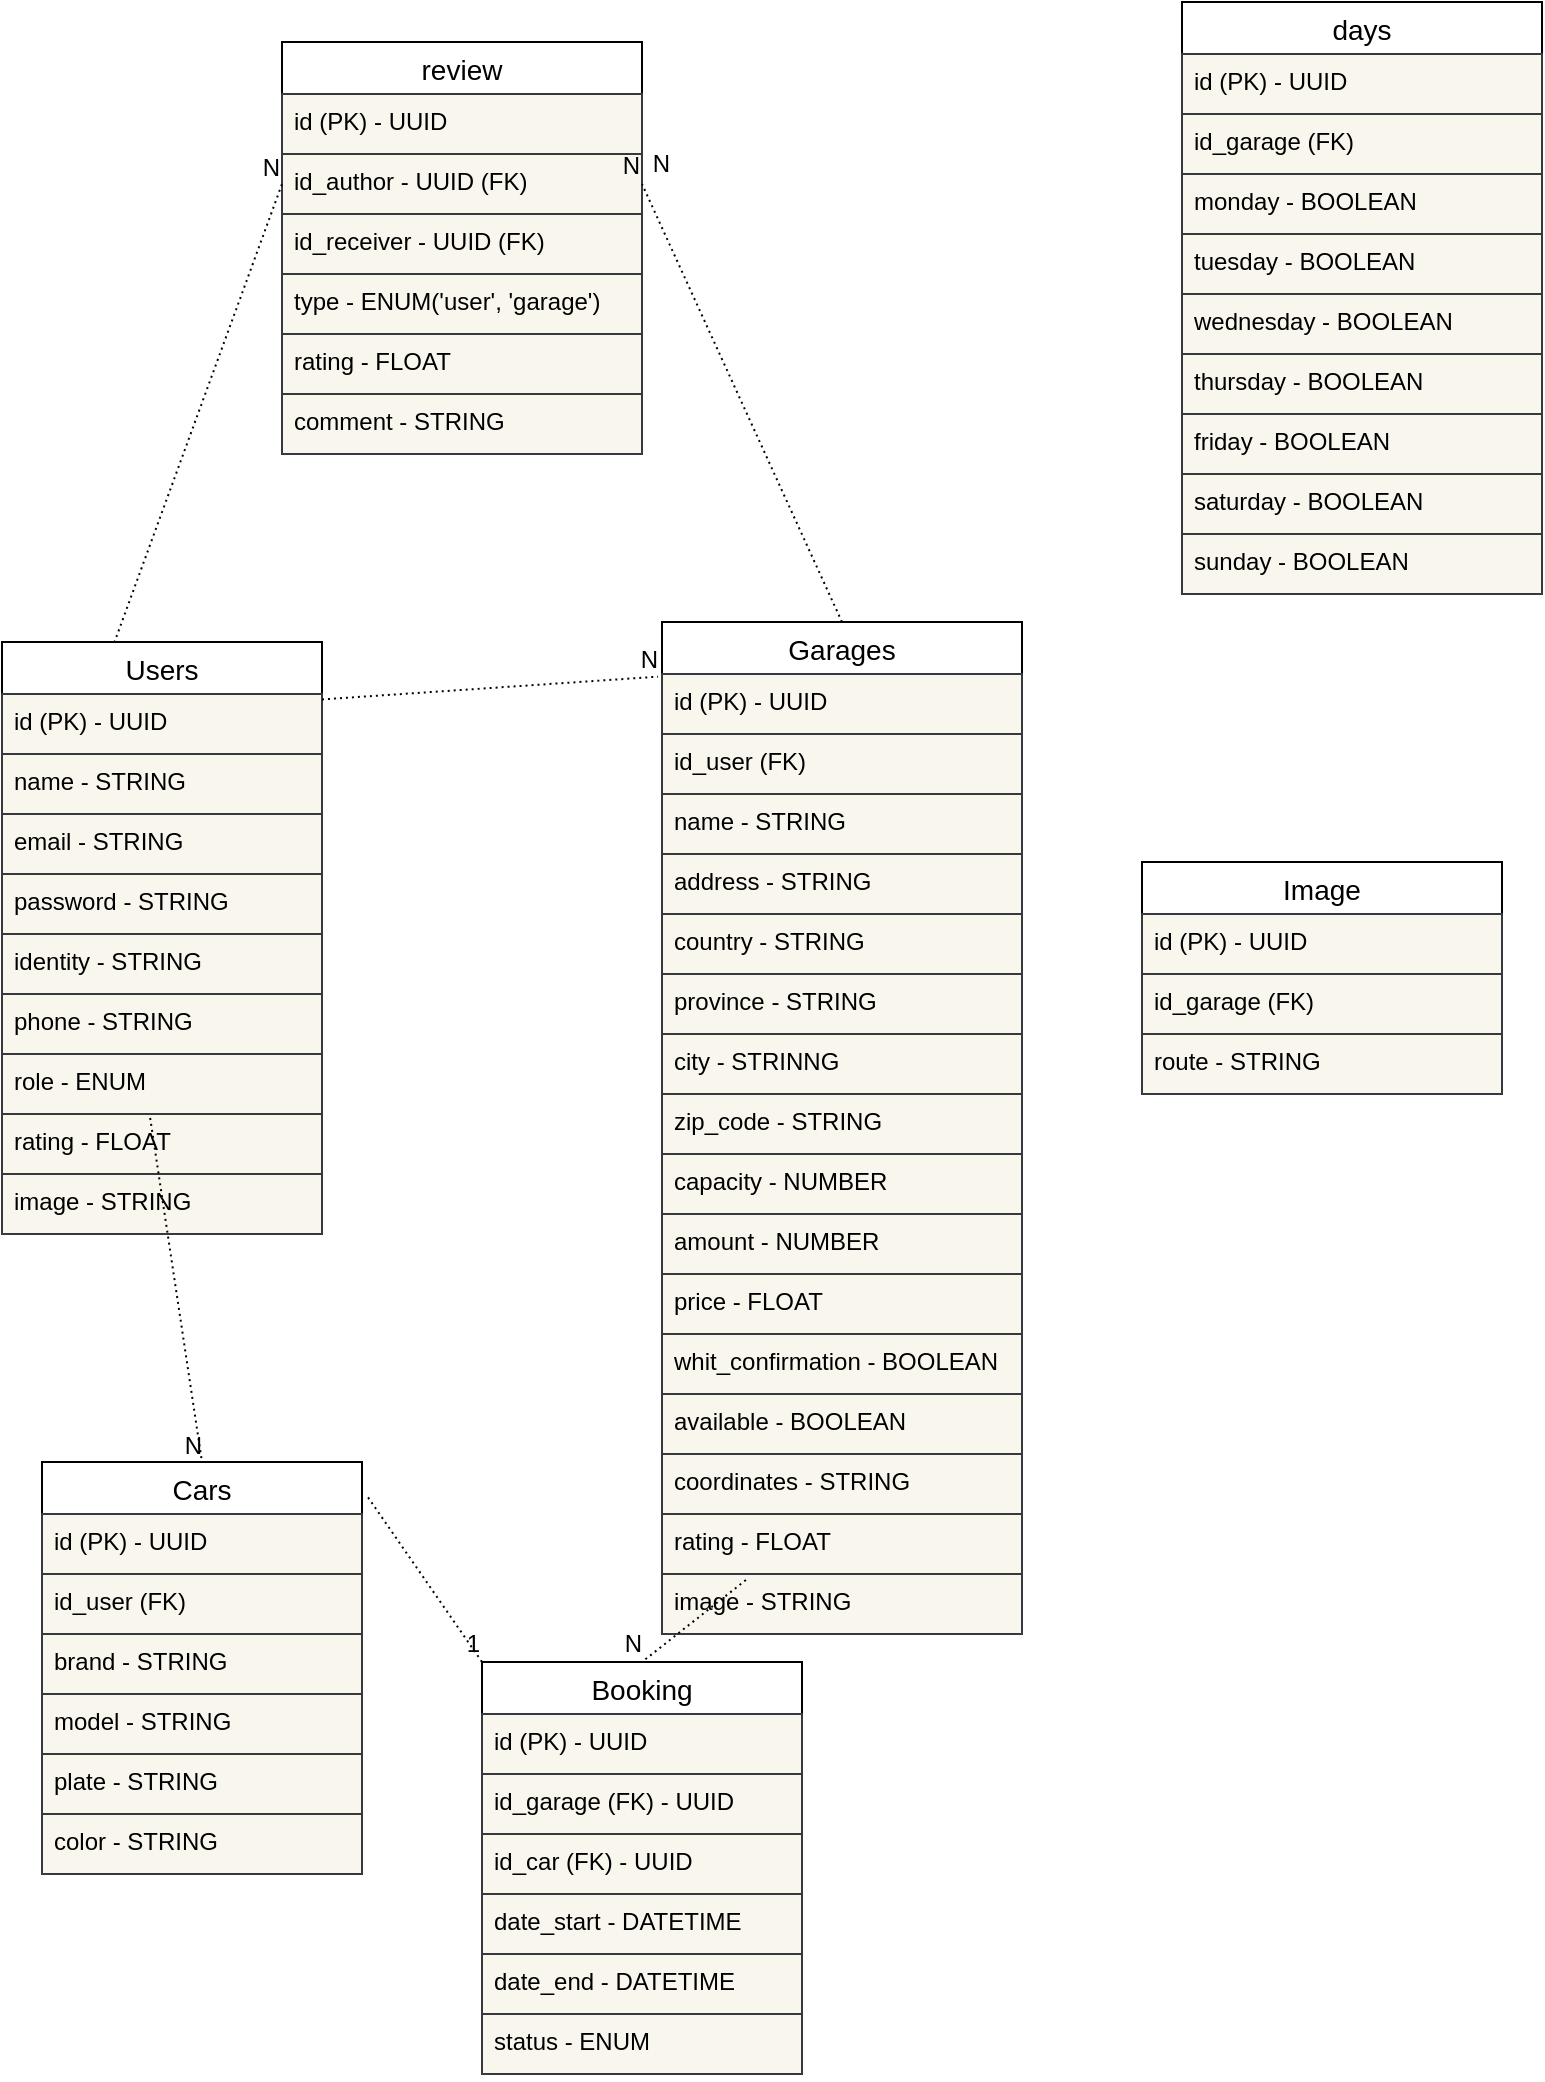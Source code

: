 <mxfile>
    <diagram id="y5MbdNihEDRnPPYHcjbd" name="Page-1">
        <mxGraphModel dx="1511" dy="566" grid="1" gridSize="10" guides="1" tooltips="1" connect="1" arrows="1" fold="1" page="1" pageScale="1" pageWidth="850" pageHeight="1100" math="0" shadow="0">
            <root>
                <mxCell id="0"/>
                <mxCell id="1" parent="0"/>
                <mxCell id="2" value="Users" style="swimlane;fontStyle=0;childLayout=stackLayout;horizontal=1;startSize=26;horizontalStack=0;resizeParent=1;resizeParentMax=0;resizeLast=0;collapsible=1;marginBottom=0;align=center;fontSize=14;" parent="1" vertex="1">
                    <mxGeometry x="50" y="330" width="160" height="296" as="geometry"/>
                </mxCell>
                <mxCell id="24" value="id (PK) - UUID" style="text;strokeColor=#36393d;fillColor=#f9f7ed;spacingLeft=4;spacingRight=4;overflow=hidden;rotatable=0;points=[[0,0.5],[1,0.5]];portConstraint=eastwest;fontSize=12;fontColor=#000000;" parent="2" vertex="1">
                    <mxGeometry y="26" width="160" height="30" as="geometry"/>
                </mxCell>
                <mxCell id="4" value="name - STRING" style="text;strokeColor=#36393d;fillColor=#f9f7ed;spacingLeft=4;spacingRight=4;overflow=hidden;rotatable=0;points=[[0,0.5],[1,0.5]];portConstraint=eastwest;fontSize=12;fontColor=#000000;" parent="2" vertex="1">
                    <mxGeometry y="56" width="160" height="30" as="geometry"/>
                </mxCell>
                <mxCell id="3" value="email - STRING    " style="text;strokeColor=#36393d;fillColor=#f9f7ed;spacingLeft=4;spacingRight=4;overflow=hidden;rotatable=0;points=[[0,0.5],[1,0.5]];portConstraint=eastwest;fontSize=12;fontColor=#000000;" parent="2" vertex="1">
                    <mxGeometry y="86" width="160" height="30" as="geometry"/>
                </mxCell>
                <mxCell id="5" value="password - STRING" style="text;strokeColor=#36393d;fillColor=#f9f7ed;spacingLeft=4;spacingRight=4;overflow=hidden;rotatable=0;points=[[0,0.5],[1,0.5]];portConstraint=eastwest;fontSize=12;fontColor=#000000;" parent="2" vertex="1">
                    <mxGeometry y="116" width="160" height="30" as="geometry"/>
                </mxCell>
                <mxCell id="101" value="identity - STRING&#10;" style="text;strokeColor=#36393d;fillColor=#f9f7ed;spacingLeft=4;spacingRight=4;overflow=hidden;rotatable=0;points=[[0,0.5],[1,0.5]];portConstraint=eastwest;fontSize=12;fontColor=#000000;" parent="2" vertex="1">
                    <mxGeometry y="146" width="160" height="30" as="geometry"/>
                </mxCell>
                <mxCell id="23" value="phone - STRING" style="text;strokeColor=#36393d;fillColor=#f9f7ed;spacingLeft=4;spacingRight=4;overflow=hidden;rotatable=0;points=[[0,0.5],[1,0.5]];portConstraint=eastwest;fontSize=12;fontColor=#000000;" parent="2" vertex="1">
                    <mxGeometry y="176" width="160" height="30" as="geometry"/>
                </mxCell>
                <mxCell id="30" value="role - ENUM" style="text;strokeColor=#36393d;fillColor=#f9f7ed;spacingLeft=4;spacingRight=4;overflow=hidden;rotatable=0;points=[[0,0.5],[1,0.5]];portConstraint=eastwest;fontSize=12;fontColor=#000000;" parent="2" vertex="1">
                    <mxGeometry y="206" width="160" height="30" as="geometry"/>
                </mxCell>
                <mxCell id="58" value="rating - FLOAT" style="text;strokeColor=#36393d;fillColor=#f9f7ed;spacingLeft=4;spacingRight=4;overflow=hidden;rotatable=0;points=[[0,0.5],[1,0.5]];portConstraint=eastwest;fontSize=12;fontColor=#000000;" parent="2" vertex="1">
                    <mxGeometry y="236" width="160" height="30" as="geometry"/>
                </mxCell>
                <mxCell id="59" value="image - STRING" style="text;strokeColor=#36393d;fillColor=#f9f7ed;spacingLeft=4;spacingRight=4;overflow=hidden;rotatable=0;points=[[0,0.5],[1,0.5]];portConstraint=eastwest;fontSize=12;fontColor=#000000;" parent="2" vertex="1">
                    <mxGeometry y="266" width="160" height="30" as="geometry"/>
                </mxCell>
                <mxCell id="15" value="Garages" style="swimlane;fontStyle=0;childLayout=stackLayout;horizontal=1;startSize=26;horizontalStack=0;resizeParent=1;resizeParentMax=0;resizeLast=0;collapsible=1;marginBottom=0;align=center;fontSize=14;" parent="1" vertex="1">
                    <mxGeometry x="380" y="320" width="180" height="506" as="geometry"/>
                </mxCell>
                <mxCell id="31" value="id (PK) - UUID" style="text;strokeColor=#36393d;fillColor=#f9f7ed;spacingLeft=4;spacingRight=4;overflow=hidden;rotatable=0;points=[[0,0.5],[1,0.5]];portConstraint=eastwest;fontSize=12;fontColor=#000000;" parent="15" vertex="1">
                    <mxGeometry y="26" width="180" height="30" as="geometry"/>
                </mxCell>
                <mxCell id="53" value="id_user (FK)" style="text;strokeColor=#36393d;fillColor=#f9f7ed;spacingLeft=4;spacingRight=4;overflow=hidden;rotatable=0;points=[[0,0.5],[1,0.5]];portConstraint=eastwest;fontSize=12;fontColor=#000000;" parent="15" vertex="1">
                    <mxGeometry y="56" width="180" height="30" as="geometry"/>
                </mxCell>
                <mxCell id="16" value="name - STRING" style="text;strokeColor=#36393d;fillColor=#f9f7ed;spacingLeft=4;spacingRight=4;overflow=hidden;rotatable=0;points=[[0,0.5],[1,0.5]];portConstraint=eastwest;fontSize=12;fontColor=#000000;" parent="15" vertex="1">
                    <mxGeometry y="86" width="180" height="30" as="geometry"/>
                </mxCell>
                <mxCell id="17" value="address - STRING" style="text;strokeColor=#36393d;fillColor=#f9f7ed;spacingLeft=4;spacingRight=4;overflow=hidden;rotatable=0;points=[[0,0.5],[1,0.5]];portConstraint=eastwest;fontSize=12;fontColor=#000000;" parent="15" vertex="1">
                    <mxGeometry y="116" width="180" height="30" as="geometry"/>
                </mxCell>
                <mxCell id="103" value="country - STRING" style="text;strokeColor=#36393d;fillColor=#f9f7ed;spacingLeft=4;spacingRight=4;overflow=hidden;rotatable=0;points=[[0,0.5],[1,0.5]];portConstraint=eastwest;fontSize=12;fontColor=#000000;" parent="15" vertex="1">
                    <mxGeometry y="146" width="180" height="30" as="geometry"/>
                </mxCell>
                <mxCell id="105" value="province - STRING" style="text;strokeColor=#36393d;fillColor=#f9f7ed;spacingLeft=4;spacingRight=4;overflow=hidden;rotatable=0;points=[[0,0.5],[1,0.5]];portConstraint=eastwest;fontSize=12;fontColor=#000000;" parent="15" vertex="1">
                    <mxGeometry y="176" width="180" height="30" as="geometry"/>
                </mxCell>
                <mxCell id="102" value="city - STRINNG" style="text;strokeColor=#36393d;fillColor=#f9f7ed;spacingLeft=4;spacingRight=4;overflow=hidden;rotatable=0;points=[[0,0.5],[1,0.5]];portConstraint=eastwest;fontSize=12;fontColor=#000000;" parent="15" vertex="1">
                    <mxGeometry y="206" width="180" height="30" as="geometry"/>
                </mxCell>
                <mxCell id="104" value="zip_code - STRING" style="text;strokeColor=#36393d;fillColor=#f9f7ed;spacingLeft=4;spacingRight=4;overflow=hidden;rotatable=0;points=[[0,0.5],[1,0.5]];portConstraint=eastwest;fontSize=12;fontColor=#000000;" parent="15" vertex="1">
                    <mxGeometry y="236" width="180" height="30" as="geometry"/>
                </mxCell>
                <mxCell id="18" value="capacity - NUMBER" style="text;strokeColor=#36393d;fillColor=#f9f7ed;spacingLeft=4;spacingRight=4;overflow=hidden;rotatable=0;points=[[0,0.5],[1,0.5]];portConstraint=eastwest;fontSize=12;fontColor=#000000;" parent="15" vertex="1">
                    <mxGeometry y="266" width="180" height="30" as="geometry"/>
                </mxCell>
                <mxCell id="25" value="amount - NUMBER" style="text;strokeColor=#36393d;fillColor=#f9f7ed;spacingLeft=4;spacingRight=4;overflow=hidden;rotatable=0;points=[[0,0.5],[1,0.5]];portConstraint=eastwest;fontSize=12;fontColor=#000000;" parent="15" vertex="1">
                    <mxGeometry y="296" width="180" height="30" as="geometry"/>
                </mxCell>
                <mxCell id="110" value="price - FLOAT" style="text;strokeColor=#36393d;fillColor=#f9f7ed;spacingLeft=4;spacingRight=4;overflow=hidden;rotatable=0;points=[[0,0.5],[1,0.5]];portConstraint=eastwest;fontSize=12;fontColor=#000000;" vertex="1" parent="15">
                    <mxGeometry y="326" width="180" height="30" as="geometry"/>
                </mxCell>
                <mxCell id="28" value="whit_confirmation - BOOLEAN" style="text;strokeColor=#36393d;fillColor=#f9f7ed;spacingLeft=4;spacingRight=4;overflow=hidden;rotatable=0;points=[[0,0.5],[1,0.5]];portConstraint=eastwest;fontSize=12;fontColor=#000000;" parent="15" vertex="1">
                    <mxGeometry y="356" width="180" height="30" as="geometry"/>
                </mxCell>
                <mxCell id="29" value="available - BOOLEAN" style="text;strokeColor=#36393d;fillColor=#f9f7ed;spacingLeft=4;spacingRight=4;overflow=hidden;rotatable=0;points=[[0,0.5],[1,0.5]];portConstraint=eastwest;fontSize=12;fontColor=#000000;" parent="15" vertex="1">
                    <mxGeometry y="386" width="180" height="30" as="geometry"/>
                </mxCell>
                <mxCell id="54" value="coordinates - STRING" style="text;strokeColor=#36393d;fillColor=#f9f7ed;spacingLeft=4;spacingRight=4;overflow=hidden;rotatable=0;points=[[0,0.5],[1,0.5]];portConstraint=eastwest;fontSize=12;fontColor=#000000;" parent="15" vertex="1">
                    <mxGeometry y="416" width="180" height="30" as="geometry"/>
                </mxCell>
                <mxCell id="55" value="rating - FLOAT" style="text;strokeColor=#36393d;fillColor=#f9f7ed;spacingLeft=4;spacingRight=4;overflow=hidden;rotatable=0;points=[[0,0.5],[1,0.5]];portConstraint=eastwest;fontSize=12;fontColor=#000000;" parent="15" vertex="1">
                    <mxGeometry y="446" width="180" height="30" as="geometry"/>
                </mxCell>
                <mxCell id="60" value="image - STRING" style="text;strokeColor=#36393d;fillColor=#f9f7ed;spacingLeft=4;spacingRight=4;overflow=hidden;rotatable=0;points=[[0,0.5],[1,0.5]];portConstraint=eastwest;fontSize=12;fontColor=#000000;" parent="15" vertex="1">
                    <mxGeometry y="476" width="180" height="30" as="geometry"/>
                </mxCell>
                <mxCell id="19" value="Cars" style="swimlane;fontStyle=0;childLayout=stackLayout;horizontal=1;startSize=26;horizontalStack=0;resizeParent=1;resizeParentMax=0;resizeLast=0;collapsible=1;marginBottom=0;align=center;fontSize=14;" parent="1" vertex="1">
                    <mxGeometry x="70" y="740" width="160" height="206" as="geometry"/>
                </mxCell>
                <mxCell id="20" value="id (PK) - UUID" style="text;strokeColor=#36393d;fillColor=#f9f7ed;spacingLeft=4;spacingRight=4;overflow=hidden;rotatable=0;points=[[0,0.5],[1,0.5]];portConstraint=eastwest;fontSize=12;fontColor=#000000;" parent="19" vertex="1">
                    <mxGeometry y="26" width="160" height="30" as="geometry"/>
                </mxCell>
                <mxCell id="52" value="id_user (FK)" style="text;strokeColor=#36393d;fillColor=#f9f7ed;spacingLeft=4;spacingRight=4;overflow=hidden;rotatable=0;points=[[0,0.5],[1,0.5]];portConstraint=eastwest;fontSize=12;fontColor=#000000;" parent="19" vertex="1">
                    <mxGeometry y="56" width="160" height="30" as="geometry"/>
                </mxCell>
                <mxCell id="79" value="brand - STRING" style="text;strokeColor=#36393d;fillColor=#f9f7ed;spacingLeft=4;spacingRight=4;overflow=hidden;rotatable=0;points=[[0,0.5],[1,0.5]];portConstraint=eastwest;fontSize=12;fontColor=#000000;" parent="19" vertex="1">
                    <mxGeometry y="86" width="160" height="30" as="geometry"/>
                </mxCell>
                <mxCell id="21" value="model - STRING" style="text;strokeColor=#36393d;fillColor=#f9f7ed;spacingLeft=4;spacingRight=4;overflow=hidden;rotatable=0;points=[[0,0.5],[1,0.5]];portConstraint=eastwest;fontSize=12;fontColor=#000000;" parent="19" vertex="1">
                    <mxGeometry y="116" width="160" height="30" as="geometry"/>
                </mxCell>
                <mxCell id="22" value="plate - STRING" style="text;strokeColor=#36393d;fillColor=#f9f7ed;spacingLeft=4;spacingRight=4;overflow=hidden;rotatable=0;points=[[0,0.5],[1,0.5]];portConstraint=eastwest;fontSize=12;fontColor=#000000;" parent="19" vertex="1">
                    <mxGeometry y="146" width="160" height="30" as="geometry"/>
                </mxCell>
                <mxCell id="61" value="color - STRING" style="text;strokeColor=#36393d;fillColor=#f9f7ed;spacingLeft=4;spacingRight=4;overflow=hidden;rotatable=0;points=[[0,0.5],[1,0.5]];portConstraint=eastwest;fontSize=12;fontColor=#000000;" parent="19" vertex="1">
                    <mxGeometry y="176" width="160" height="30" as="geometry"/>
                </mxCell>
                <mxCell id="32" value="" style="endArrow=none;html=1;rounded=0;dashed=1;dashPattern=1 2;entryX=-0.011;entryY=0.054;entryDx=0;entryDy=0;entryPerimeter=0;exitX=1;exitY=0.097;exitDx=0;exitDy=0;exitPerimeter=0;" parent="1" source="2" target="15" edge="1">
                    <mxGeometry relative="1" as="geometry">
                        <mxPoint x="250" y="89" as="sourcePoint"/>
                        <mxPoint x="530" y="390" as="targetPoint"/>
                    </mxGeometry>
                </mxCell>
                <mxCell id="33" value="N" style="resizable=0;html=1;align=right;verticalAlign=bottom;" parent="32" connectable="0" vertex="1">
                    <mxGeometry x="1" relative="1" as="geometry"/>
                </mxCell>
                <mxCell id="34" value="" style="endArrow=none;html=1;rounded=0;dashed=1;dashPattern=1 2;entryX=0.5;entryY=0;entryDx=0;entryDy=0;exitX=0.463;exitY=1.067;exitDx=0;exitDy=0;exitPerimeter=0;" parent="1" source="30" target="19" edge="1">
                    <mxGeometry relative="1" as="geometry">
                        <mxPoint x="260" y="109.982" as="sourcePoint"/>
                        <mxPoint x="458.02" y="105.984" as="targetPoint"/>
                    </mxGeometry>
                </mxCell>
                <mxCell id="35" value="N" style="resizable=0;html=1;align=right;verticalAlign=bottom;" parent="34" connectable="0" vertex="1">
                    <mxGeometry x="1" relative="1" as="geometry"/>
                </mxCell>
                <mxCell id="36" value="Booking" style="swimlane;fontStyle=0;childLayout=stackLayout;horizontal=1;startSize=26;horizontalStack=0;resizeParent=1;resizeParentMax=0;resizeLast=0;collapsible=1;marginBottom=0;align=center;fontSize=14;" parent="1" vertex="1">
                    <mxGeometry x="290" y="840" width="160" height="206" as="geometry"/>
                </mxCell>
                <mxCell id="37" value="id (PK) - UUID" style="text;strokeColor=#36393d;fillColor=#f9f7ed;spacingLeft=4;spacingRight=4;overflow=hidden;rotatable=0;points=[[0,0.5],[1,0.5]];portConstraint=eastwest;fontSize=12;fontColor=#000000;" parent="36" vertex="1">
                    <mxGeometry y="26" width="160" height="30" as="geometry"/>
                </mxCell>
                <mxCell id="38" value="id_garage (FK) - UUID" style="text;strokeColor=#36393d;fillColor=#f9f7ed;spacingLeft=4;spacingRight=4;overflow=hidden;rotatable=0;points=[[0,0.5],[1,0.5]];portConstraint=eastwest;fontSize=12;fontColor=#000000;" parent="36" vertex="1">
                    <mxGeometry y="56" width="160" height="30" as="geometry"/>
                </mxCell>
                <mxCell id="39" value="id_car (FK) - UUID" style="text;strokeColor=#36393d;fillColor=#f9f7ed;spacingLeft=4;spacingRight=4;overflow=hidden;rotatable=0;points=[[0,0.5],[1,0.5]];portConstraint=eastwest;fontSize=12;fontColor=#000000;" parent="36" vertex="1">
                    <mxGeometry y="86" width="160" height="30" as="geometry"/>
                </mxCell>
                <mxCell id="40" value="date_start - DATETIME" style="text;strokeColor=#36393d;fillColor=#f9f7ed;spacingLeft=4;spacingRight=4;overflow=hidden;rotatable=0;points=[[0,0.5],[1,0.5]];portConstraint=eastwest;fontSize=12;fontColor=#000000;" parent="36" vertex="1">
                    <mxGeometry y="116" width="160" height="30" as="geometry"/>
                </mxCell>
                <mxCell id="41" value="date_end - DATETIME" style="text;strokeColor=#36393d;fillColor=#f9f7ed;spacingLeft=4;spacingRight=4;overflow=hidden;rotatable=0;points=[[0,0.5],[1,0.5]];portConstraint=eastwest;fontSize=12;fontColor=#000000;" parent="36" vertex="1">
                    <mxGeometry y="146" width="160" height="30" as="geometry"/>
                </mxCell>
                <mxCell id="57" value="status - ENUM" style="text;strokeColor=#36393d;fillColor=#f9f7ed;spacingLeft=4;spacingRight=4;overflow=hidden;rotatable=0;points=[[0,0.5],[1,0.5]];portConstraint=eastwest;fontSize=12;fontColor=#000000;" parent="36" vertex="1">
                    <mxGeometry y="176" width="160" height="30" as="geometry"/>
                </mxCell>
                <mxCell id="48" value="" style="endArrow=none;html=1;rounded=0;dashed=1;dashPattern=1 2;exitX=1.019;exitY=0.086;exitDx=0;exitDy=0;exitPerimeter=0;entryX=0;entryY=0;entryDx=0;entryDy=0;" parent="1" source="19" target="36" edge="1">
                    <mxGeometry relative="1" as="geometry">
                        <mxPoint x="480" y="390" as="sourcePoint"/>
                        <mxPoint x="640" y="390" as="targetPoint"/>
                    </mxGeometry>
                </mxCell>
                <mxCell id="49" value="1" style="resizable=0;html=1;align=right;verticalAlign=bottom;" parent="48" connectable="0" vertex="1">
                    <mxGeometry x="1" relative="1" as="geometry"/>
                </mxCell>
                <mxCell id="50" value="" style="endArrow=none;html=1;rounded=0;dashed=1;dashPattern=1 2;entryX=0.5;entryY=0;entryDx=0;entryDy=0;exitX=0.233;exitY=1.1;exitDx=0;exitDy=0;exitPerimeter=0;" parent="1" source="55" target="36" edge="1">
                    <mxGeometry relative="1" as="geometry">
                        <mxPoint x="500" y="440" as="sourcePoint"/>
                        <mxPoint x="640" y="390" as="targetPoint"/>
                    </mxGeometry>
                </mxCell>
                <mxCell id="51" value="N" style="resizable=0;html=1;align=right;verticalAlign=bottom;" parent="50" connectable="0" vertex="1">
                    <mxGeometry x="1" relative="1" as="geometry"/>
                </mxCell>
                <mxCell id="62" value="days" style="swimlane;fontStyle=0;childLayout=stackLayout;horizontal=1;startSize=26;horizontalStack=0;resizeParent=1;resizeParentMax=0;resizeLast=0;collapsible=1;marginBottom=0;align=center;fontSize=14;" parent="1" vertex="1">
                    <mxGeometry x="640" y="10" width="180" height="296" as="geometry"/>
                </mxCell>
                <mxCell id="63" value="id (PK) - UUID" style="text;strokeColor=#36393d;fillColor=#f9f7ed;spacingLeft=4;spacingRight=4;overflow=hidden;rotatable=0;points=[[0,0.5],[1,0.5]];portConstraint=eastwest;fontSize=12;fontColor=#000000;" parent="62" vertex="1">
                    <mxGeometry y="26" width="180" height="30" as="geometry"/>
                </mxCell>
                <mxCell id="64" value="id_garage (FK)" style="text;strokeColor=#36393d;fillColor=#f9f7ed;spacingLeft=4;spacingRight=4;overflow=hidden;rotatable=0;points=[[0,0.5],[1,0.5]];portConstraint=eastwest;fontSize=12;fontColor=#000000;" parent="62" vertex="1">
                    <mxGeometry y="56" width="180" height="30" as="geometry"/>
                </mxCell>
                <mxCell id="65" value="monday - BOOLEAN" style="text;strokeColor=#36393d;fillColor=#f9f7ed;spacingLeft=4;spacingRight=4;overflow=hidden;rotatable=0;points=[[0,0.5],[1,0.5]];portConstraint=eastwest;fontSize=12;fontColor=#000000;" parent="62" vertex="1">
                    <mxGeometry y="86" width="180" height="30" as="geometry"/>
                </mxCell>
                <mxCell id="66" value="tuesday - BOOLEAN" style="text;strokeColor=#36393d;fillColor=#f9f7ed;spacingLeft=4;spacingRight=4;overflow=hidden;rotatable=0;points=[[0,0.5],[1,0.5]];portConstraint=eastwest;fontSize=12;fontColor=#000000;" parent="62" vertex="1">
                    <mxGeometry y="116" width="180" height="30" as="geometry"/>
                </mxCell>
                <mxCell id="78" value="wednesday - BOOLEAN" style="text;strokeColor=#36393d;fillColor=#f9f7ed;spacingLeft=4;spacingRight=4;overflow=hidden;rotatable=0;points=[[0,0.5],[1,0.5]];portConstraint=eastwest;fontSize=12;fontColor=#000000;" parent="62" vertex="1">
                    <mxGeometry y="146" width="180" height="30" as="geometry"/>
                </mxCell>
                <mxCell id="77" value="thursday - BOOLEAN" style="text;strokeColor=#36393d;fillColor=#f9f7ed;spacingLeft=4;spacingRight=4;overflow=hidden;rotatable=0;points=[[0,0.5],[1,0.5]];portConstraint=eastwest;fontSize=12;fontColor=#000000;" parent="62" vertex="1">
                    <mxGeometry y="176" width="180" height="30" as="geometry"/>
                </mxCell>
                <mxCell id="76" value="friday - BOOLEAN" style="text;strokeColor=#36393d;fillColor=#f9f7ed;spacingLeft=4;spacingRight=4;overflow=hidden;rotatable=0;points=[[0,0.5],[1,0.5]];portConstraint=eastwest;fontSize=12;fontColor=#000000;" parent="62" vertex="1">
                    <mxGeometry y="206" width="180" height="30" as="geometry"/>
                </mxCell>
                <mxCell id="75" value="saturday - BOOLEAN" style="text;strokeColor=#36393d;fillColor=#f9f7ed;spacingLeft=4;spacingRight=4;overflow=hidden;rotatable=0;points=[[0,0.5],[1,0.5]];portConstraint=eastwest;fontSize=12;fontColor=#000000;" parent="62" vertex="1">
                    <mxGeometry y="236" width="180" height="30" as="geometry"/>
                </mxCell>
                <mxCell id="74" value="sunday - BOOLEAN" style="text;strokeColor=#36393d;fillColor=#f9f7ed;spacingLeft=4;spacingRight=4;overflow=hidden;rotatable=0;points=[[0,0.5],[1,0.5]];portConstraint=eastwest;fontSize=12;fontColor=#000000;" parent="62" vertex="1">
                    <mxGeometry y="266" width="180" height="30" as="geometry"/>
                </mxCell>
                <mxCell id="80" value="review" style="swimlane;fontStyle=0;childLayout=stackLayout;horizontal=1;startSize=26;horizontalStack=0;resizeParent=1;resizeParentMax=0;resizeLast=0;collapsible=1;marginBottom=0;align=center;fontSize=14;" parent="1" vertex="1">
                    <mxGeometry x="190" y="30" width="180" height="206" as="geometry"/>
                </mxCell>
                <mxCell id="81" value="id (PK) - UUID" style="text;strokeColor=#36393d;fillColor=#f9f7ed;spacingLeft=4;spacingRight=4;overflow=hidden;rotatable=0;points=[[0,0.5],[1,0.5]];portConstraint=eastwest;fontSize=12;fontColor=#000000;" parent="80" vertex="1">
                    <mxGeometry y="26" width="180" height="30" as="geometry"/>
                </mxCell>
                <mxCell id="84" value="id_author - UUID (FK)" style="text;strokeColor=#36393d;fillColor=#f9f7ed;spacingLeft=4;spacingRight=4;overflow=hidden;rotatable=0;points=[[0,0.5],[1,0.5]];portConstraint=eastwest;fontSize=12;fontColor=#000000;" parent="80" vertex="1">
                    <mxGeometry y="56" width="180" height="30" as="geometry"/>
                </mxCell>
                <mxCell id="92" value="id_receiver - UUID (FK)" style="text;strokeColor=#36393d;fillColor=#f9f7ed;spacingLeft=4;spacingRight=4;overflow=hidden;rotatable=0;points=[[0,0.5],[1,0.5]];portConstraint=eastwest;fontSize=12;fontColor=#000000;" parent="80" vertex="1">
                    <mxGeometry y="86" width="180" height="30" as="geometry"/>
                </mxCell>
                <mxCell id="82" value="type - ENUM('user', 'garage')" style="text;strokeColor=#36393d;fillColor=#f9f7ed;spacingLeft=4;spacingRight=4;overflow=hidden;rotatable=0;points=[[0,0.5],[1,0.5]];portConstraint=eastwest;fontSize=12;fontColor=#000000;" parent="80" vertex="1">
                    <mxGeometry y="116" width="180" height="30" as="geometry"/>
                </mxCell>
                <mxCell id="83" value="rating - FLOAT" style="text;strokeColor=#36393d;fillColor=#f9f7ed;spacingLeft=4;spacingRight=4;overflow=hidden;rotatable=0;points=[[0,0.5],[1,0.5]];portConstraint=eastwest;fontSize=12;fontColor=#000000;" parent="80" vertex="1">
                    <mxGeometry y="146" width="180" height="30" as="geometry"/>
                </mxCell>
                <mxCell id="91" value="comment - STRING" style="text;strokeColor=#36393d;fillColor=#f9f7ed;spacingLeft=4;spacingRight=4;overflow=hidden;rotatable=0;points=[[0,0.5],[1,0.5]];portConstraint=eastwest;fontSize=12;fontColor=#000000;" parent="80" vertex="1">
                    <mxGeometry y="176" width="180" height="30" as="geometry"/>
                </mxCell>
                <mxCell id="93" value="" style="endArrow=none;html=1;rounded=0;dashed=1;dashPattern=1 2;entryX=0;entryY=0.5;entryDx=0;entryDy=0;exitX=0.351;exitY=0.001;exitDx=0;exitDy=0;exitPerimeter=0;" parent="1" source="2" target="84" edge="1">
                    <mxGeometry relative="1" as="geometry">
                        <mxPoint x="80.0" y="286.582" as="sourcePoint"/>
                        <mxPoint x="248.02" y="270.004" as="targetPoint"/>
                    </mxGeometry>
                </mxCell>
                <mxCell id="94" value="N" style="resizable=0;html=1;align=right;verticalAlign=bottom;" parent="93" connectable="0" vertex="1">
                    <mxGeometry x="1" relative="1" as="geometry"/>
                </mxCell>
                <mxCell id="98" value="" style="endArrow=none;html=1;rounded=0;dashed=1;dashPattern=1 2;entryX=1;entryY=0.5;entryDx=0;entryDy=0;exitX=0.5;exitY=0;exitDx=0;exitDy=0;" parent="1" source="15" target="84" edge="1">
                    <mxGeometry relative="1" as="geometry">
                        <mxPoint x="116.16" y="340.266" as="sourcePoint"/>
                        <mxPoint x="200.0" y="111.0" as="targetPoint"/>
                    </mxGeometry>
                </mxCell>
                <mxCell id="99" value="N" style="resizable=0;html=1;align=right;verticalAlign=bottom;" parent="98" connectable="0" vertex="1">
                    <mxGeometry x="1" relative="1" as="geometry"/>
                </mxCell>
                <mxCell id="100" value="N" style="resizable=0;html=1;align=right;verticalAlign=bottom;" parent="1" connectable="0" vertex="1">
                    <mxGeometry x="200.059" y="110.839" as="geometry">
                        <mxPoint x="184" y="-11" as="offset"/>
                    </mxGeometry>
                </mxCell>
                <mxCell id="106" value="Image" style="swimlane;fontStyle=0;childLayout=stackLayout;horizontal=1;startSize=26;horizontalStack=0;resizeParent=1;resizeParentMax=0;resizeLast=0;collapsible=1;marginBottom=0;align=center;fontSize=14;" parent="1" vertex="1">
                    <mxGeometry x="620" y="440" width="180" height="116" as="geometry"/>
                </mxCell>
                <mxCell id="107" value="id (PK) - UUID" style="text;strokeColor=#36393d;fillColor=#f9f7ed;spacingLeft=4;spacingRight=4;overflow=hidden;rotatable=0;points=[[0,0.5],[1,0.5]];portConstraint=eastwest;fontSize=12;fontColor=#000000;" parent="106" vertex="1">
                    <mxGeometry y="26" width="180" height="30" as="geometry"/>
                </mxCell>
                <mxCell id="108" value="id_garage (FK)" style="text;strokeColor=#36393d;fillColor=#f9f7ed;spacingLeft=4;spacingRight=4;overflow=hidden;rotatable=0;points=[[0,0.5],[1,0.5]];portConstraint=eastwest;fontSize=12;fontColor=#000000;" parent="106" vertex="1">
                    <mxGeometry y="56" width="180" height="30" as="geometry"/>
                </mxCell>
                <mxCell id="109" value="route - STRING" style="text;strokeColor=#36393d;fillColor=#f9f7ed;spacingLeft=4;spacingRight=4;overflow=hidden;rotatable=0;points=[[0,0.5],[1,0.5]];portConstraint=eastwest;fontSize=12;fontColor=#000000;" parent="106" vertex="1">
                    <mxGeometry y="86" width="180" height="30" as="geometry"/>
                </mxCell>
            </root>
        </mxGraphModel>
    </diagram>
</mxfile>